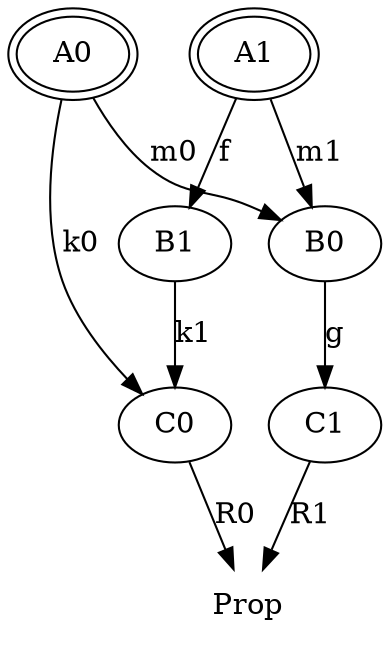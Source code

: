 digraph comm_r {
  node [peripheries = 2]

  T3 [label = "A0"]
  T5 [label = "A1"]

  node [peripheries = 1]

  T0 [label = "C0"]
  T1 [label = "C1"]
  T2 [label = "B0"]
  T4 [label = "B1"]

  node [peripheries = 0]

  T0 -> Prop [label = "R0"]
  T1 -> Prop [label = "R1"]
  T2 -> T1 [label = "g"]
  T3 -> T0 [label = "k0"]
  T3 -> T2 [label = "m0"]
  T4 -> T0 [label = "k1"]
  T5 -> T2 [label = "m1"]
  T5 -> T4 [label = "f"]
}
